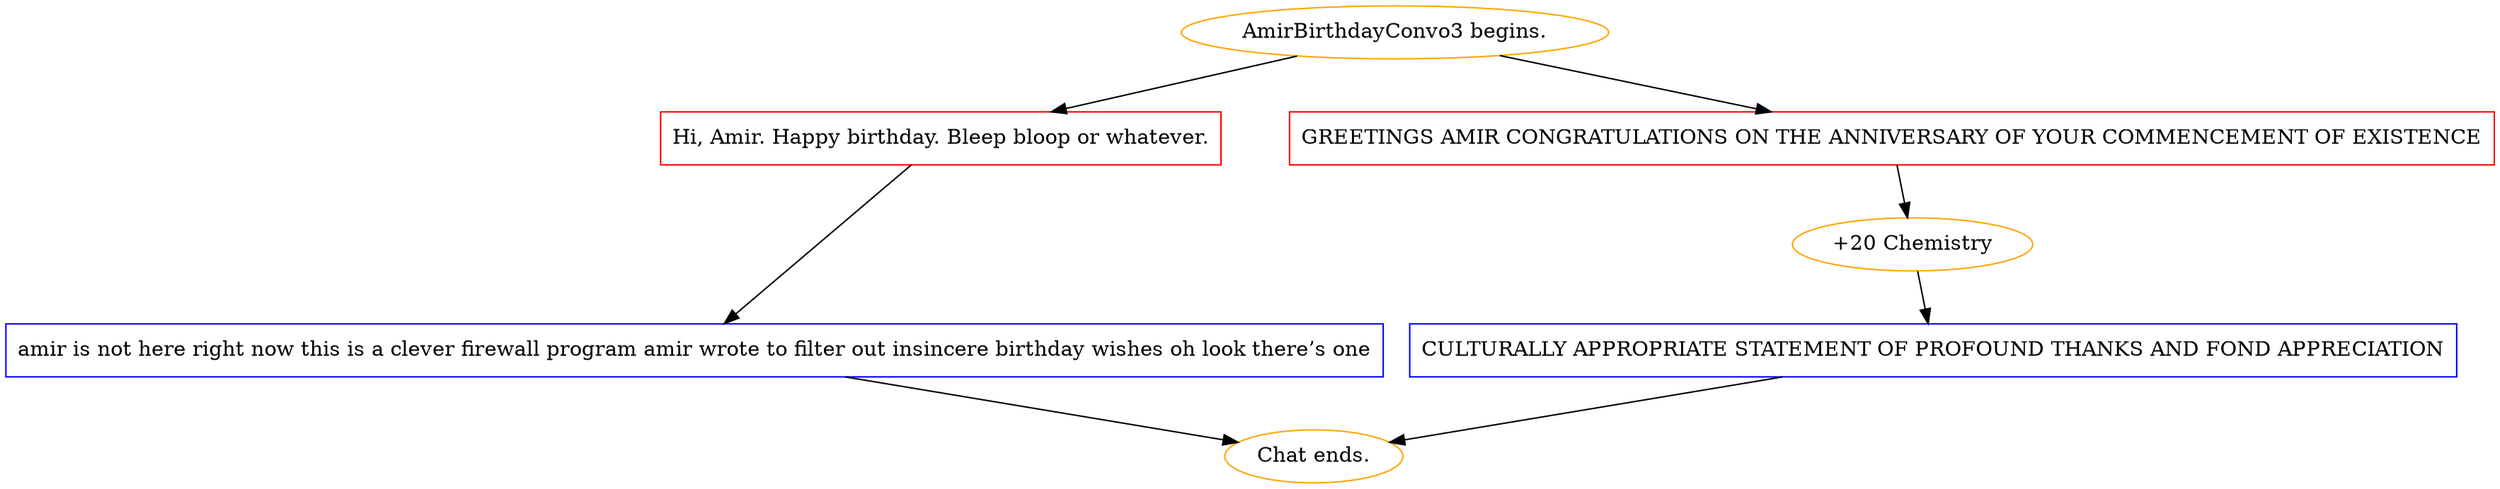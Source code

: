 digraph {
	"AmirBirthdayConvo3 begins." [color=orange];
		"AmirBirthdayConvo3 begins." -> j487224122;
		"AmirBirthdayConvo3 begins." -> j611933380;
	j487224122 [label="Hi, Amir. Happy birthday. Bleep bloop or whatever.",shape=box,color=red];
		j487224122 -> j1279694539;
	j611933380 [label="GREETINGS AMIR CONGRATULATIONS ON THE ANNIVERSARY OF YOUR COMMENCEMENT OF EXISTENCE",shape=box,color=red];
		j611933380 -> j490817805;
	j1279694539 [label="amir is not here right now this is a clever firewall program amir wrote to filter out insincere birthday wishes oh look there’s one",shape=box,color=blue];
		j1279694539 -> "Chat ends.";
	j490817805 [label="+20 Chemistry",color=orange];
		j490817805 -> j3336070013;
	"Chat ends." [color=orange];
	j3336070013 [label="CULTURALLY APPROPRIATE STATEMENT OF PROFOUND THANKS AND FOND APPRECIATION",shape=box,color=blue];
		j3336070013 -> "Chat ends.";
}